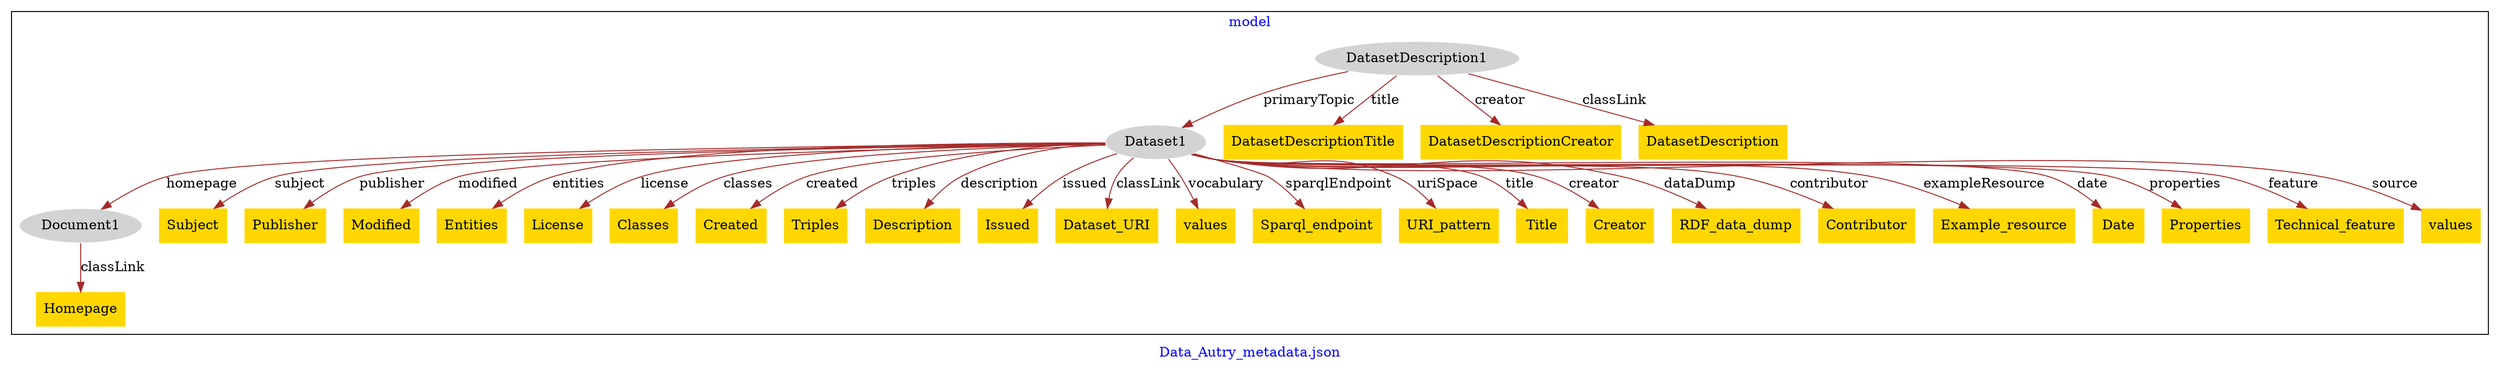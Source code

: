 digraph n0 {
fontcolor="blue"
remincross="true"
label="Data_Autry_metadata.json"
subgraph cluster {
label="model"
n2[style="filled",color="white",fillcolor="lightgray",label="Dataset1"];
n3[style="filled",color="white",fillcolor="lightgray",label="Document1"];
n4[style="filled",color="white",fillcolor="lightgray",label="DatasetDescription1"];
n5[shape="plaintext",style="filled",fillcolor="gold",label="Subject"];
n6[shape="plaintext",style="filled",fillcolor="gold",label="Publisher"];
n7[shape="plaintext",style="filled",fillcolor="gold",label="Modified"];
n8[shape="plaintext",style="filled",fillcolor="gold",label="Entities"];
n9[shape="plaintext",style="filled",fillcolor="gold",label="License"];
n10[shape="plaintext",style="filled",fillcolor="gold",label="Classes"];
n11[shape="plaintext",style="filled",fillcolor="gold",label="DatasetDescriptionTitle"];
n12[shape="plaintext",style="filled",fillcolor="gold",label="Created"];
n13[shape="plaintext",style="filled",fillcolor="gold",label="Homepage"];
n14[shape="plaintext",style="filled",fillcolor="gold",label="Triples"];
n15[shape="plaintext",style="filled",fillcolor="gold",label="Description"];
n16[shape="plaintext",style="filled",fillcolor="gold",label="Issued"];
n17[shape="plaintext",style="filled",fillcolor="gold",label="Dataset_URI"];
n18[shape="plaintext",style="filled",fillcolor="gold",label="values"];
n19[shape="plaintext",style="filled",fillcolor="gold",label="Sparql_endpoint"];
n20[shape="plaintext",style="filled",fillcolor="gold",label="URI_pattern"];
n21[shape="plaintext",style="filled",fillcolor="gold",label="Title"];
n22[shape="plaintext",style="filled",fillcolor="gold",label="DatasetDescriptionCreator"];
n23[shape="plaintext",style="filled",fillcolor="gold",label="Creator"];
n24[shape="plaintext",style="filled",fillcolor="gold",label="RDF_data_dump"];
n25[shape="plaintext",style="filled",fillcolor="gold",label="Contributor"];
n26[shape="plaintext",style="filled",fillcolor="gold",label="Example_resource"];
n27[shape="plaintext",style="filled",fillcolor="gold",label="Date"];
n28[shape="plaintext",style="filled",fillcolor="gold",label="Properties"];
n29[shape="plaintext",style="filled",fillcolor="gold",label="Technical_feature"];
n30[shape="plaintext",style="filled",fillcolor="gold",label="values"];
n31[shape="plaintext",style="filled",fillcolor="gold",label="DatasetDescription"];
}
n2 -> n3[color="brown",fontcolor="black",label="homepage"]
n4 -> n2[color="brown",fontcolor="black",label="primaryTopic"]
n2 -> n5[color="brown",fontcolor="black",label="subject"]
n2 -> n6[color="brown",fontcolor="black",label="publisher"]
n2 -> n7[color="brown",fontcolor="black",label="modified"]
n2 -> n8[color="brown",fontcolor="black",label="entities"]
n2 -> n9[color="brown",fontcolor="black",label="license"]
n2 -> n10[color="brown",fontcolor="black",label="classes"]
n4 -> n11[color="brown",fontcolor="black",label="title"]
n2 -> n12[color="brown",fontcolor="black",label="created"]
n3 -> n13[color="brown",fontcolor="black",label="classLink"]
n2 -> n14[color="brown",fontcolor="black",label="triples"]
n2 -> n15[color="brown",fontcolor="black",label="description"]
n2 -> n16[color="brown",fontcolor="black",label="issued"]
n2 -> n17[color="brown",fontcolor="black",label="classLink"]
n2 -> n18[color="brown",fontcolor="black",label="vocabulary"]
n2 -> n19[color="brown",fontcolor="black",label="sparqlEndpoint"]
n2 -> n20[color="brown",fontcolor="black",label="uriSpace"]
n2 -> n21[color="brown",fontcolor="black",label="title"]
n4 -> n22[color="brown",fontcolor="black",label="creator"]
n2 -> n23[color="brown",fontcolor="black",label="creator"]
n2 -> n24[color="brown",fontcolor="black",label="dataDump"]
n2 -> n25[color="brown",fontcolor="black",label="contributor"]
n2 -> n26[color="brown",fontcolor="black",label="exampleResource"]
n2 -> n27[color="brown",fontcolor="black",label="date"]
n2 -> n28[color="brown",fontcolor="black",label="properties"]
n2 -> n29[color="brown",fontcolor="black",label="feature"]
n2 -> n30[color="brown",fontcolor="black",label="source"]
n4 -> n31[color="brown",fontcolor="black",label="classLink"]
}
